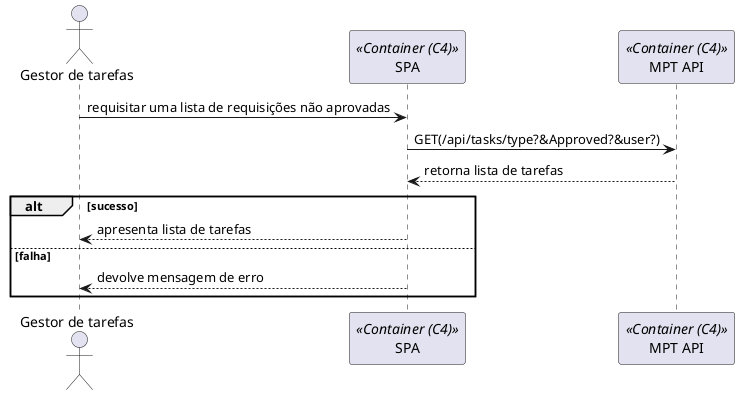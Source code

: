 @startuml

actor "Gestor de tarefas" as Actor
participant "SPA" as Container <<Container (C4)>>
participant "MPT API" as API <<Container (C4)>>

Actor -> Container: requisitar uma lista de requisições não aprovadas

Container -> API: GET(/api/tasks/type?&Approved?&user?)
API --> Container: retorna lista de tarefas

alt sucesso
    Container --> Actor: apresenta lista de tarefas
else falha
    Container --> Actor: devolve mensagem de erro
end

@enduml
